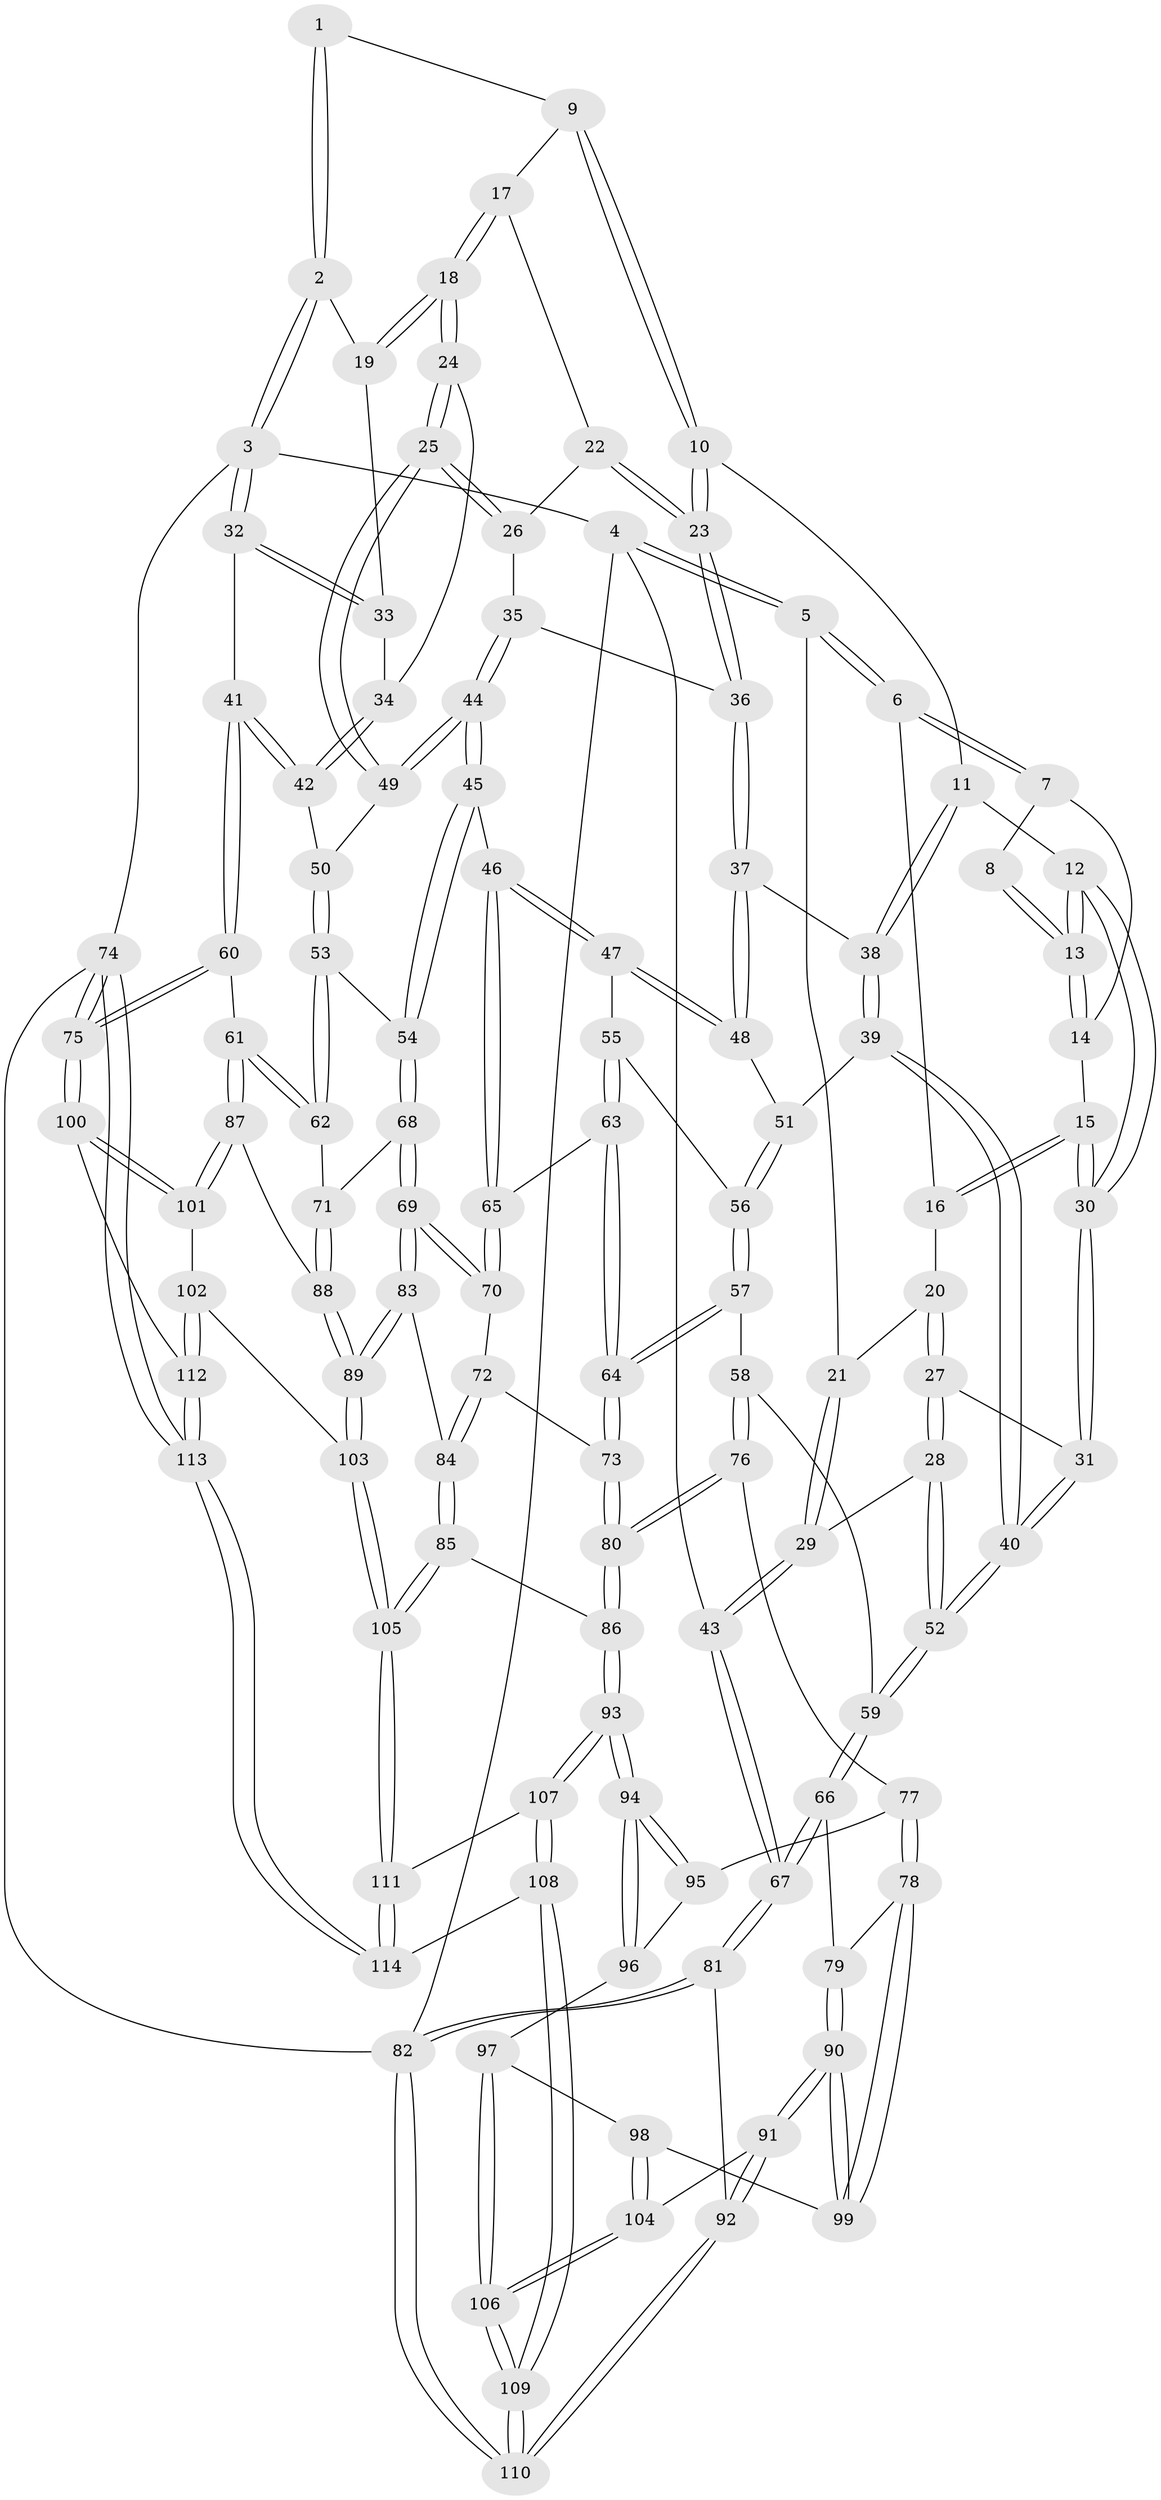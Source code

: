 // coarse degree distribution, {8: 0.03508771929824561, 4: 0.3508771929824561, 5: 0.3157894736842105, 2: 0.017543859649122806, 3: 0.12280701754385964, 6: 0.14035087719298245, 7: 0.017543859649122806}
// Generated by graph-tools (version 1.1) at 2025/21/03/04/25 18:21:38]
// undirected, 114 vertices, 282 edges
graph export_dot {
graph [start="1"]
  node [color=gray90,style=filled];
  1 [pos="+0.5457639803643947+0"];
  2 [pos="+0.9104029701645638+0"];
  3 [pos="+1+0"];
  4 [pos="+0+0"];
  5 [pos="+0+0"];
  6 [pos="+0.18766345381536123+0"];
  7 [pos="+0.19726397504731463+0"];
  8 [pos="+0.4569703872374709+0"];
  9 [pos="+0.5543408743946651+0"];
  10 [pos="+0.5253869604858596+0.07573732338693069"];
  11 [pos="+0.44338704652853544+0.11282051864972792"];
  12 [pos="+0.4078358832823089+0.10955653616585416"];
  13 [pos="+0.40748559545500157+0.10638359094867869"];
  14 [pos="+0.2534849345213372+0"];
  15 [pos="+0.290052455320967+0.1163477649993313"];
  16 [pos="+0.19831045785874613+0.08407072114961747"];
  17 [pos="+0.6822976895518468+0.07619060901061195"];
  18 [pos="+0.816879157044089+0.030304416923332963"];
  19 [pos="+0.8188405056974563+0.02520803332248737"];
  20 [pos="+0.1311660410395038+0.11218722483625794"];
  21 [pos="+0.10240652189100909+0.09544912675660773"];
  22 [pos="+0.6759929003027451+0.0825847353858762"];
  23 [pos="+0.5998553164069217+0.1406901197588379"];
  24 [pos="+0.8222109213084228+0.11139134264839705"];
  25 [pos="+0.8005720046710313+0.19073649311422605"];
  26 [pos="+0.6803607416873381+0.17731771492855192"];
  27 [pos="+0.1616417917466186+0.18945208359740684"];
  28 [pos="+0.03958966709520233+0.31953411284666083"];
  29 [pos="+0+0.3076915546736976"];
  30 [pos="+0.32712245294802295+0.16518153632688404"];
  31 [pos="+0.3127529838747197+0.21065962878405017"];
  32 [pos="+1+0.11612807715124832"];
  33 [pos="+0.9927084632997596+0.1297964198883597"];
  34 [pos="+0.9400771157729283+0.17541675132445222"];
  35 [pos="+0.6326570052630011+0.19050498172505587"];
  36 [pos="+0.6004144067365598+0.16242620616180264"];
  37 [pos="+0.5361599082487463+0.22164485697235053"];
  38 [pos="+0.5077567236820218+0.2085984790002684"];
  39 [pos="+0.3737272290754976+0.2970651934918308"];
  40 [pos="+0.3247754619834387+0.2819315482726413"];
  41 [pos="+1+0.3474912893537364"];
  42 [pos="+1+0.2980258635873265"];
  43 [pos="+0+0.3152744792286101"];
  44 [pos="+0.6817754776685673+0.3349672592309668"];
  45 [pos="+0.6691746774350165+0.3616622149401465"];
  46 [pos="+0.6473937087448463+0.367447768813592"];
  47 [pos="+0.6099505174287544+0.34862007628217223"];
  48 [pos="+0.5541185246239074+0.29607678652074176"];
  49 [pos="+0.7994530508063891+0.2162036303589334"];
  50 [pos="+0.8989135090752579+0.30316713705260423"];
  51 [pos="+0.39918669871512225+0.3130050314618871"];
  52 [pos="+0.21538674615060804+0.4264521365294284"];
  53 [pos="+0.8380479997046423+0.41750875540471766"];
  54 [pos="+0.7626409925391919+0.43538497742791954"];
  55 [pos="+0.4540098123337309+0.3917280874919083"];
  56 [pos="+0.4476245511755823+0.39010548785309584"];
  57 [pos="+0.37777654407175865+0.5325644336439178"];
  58 [pos="+0.3344010993368927+0.5369339952016465"];
  59 [pos="+0.2183858362165655+0.44246795131763406"];
  60 [pos="+1+0.5317194830767791"];
  61 [pos="+1+0.541436935434658"];
  62 [pos="+1+0.5396937237890472"];
  63 [pos="+0.5601239738627707+0.5103326350019164"];
  64 [pos="+0.4881250895267245+0.5626927496013544"];
  65 [pos="+0.5624777258632545+0.509449127767821"];
  66 [pos="+0.0729726601100473+0.62384065693332"];
  67 [pos="+0+0.6115066891772629"];
  68 [pos="+0.7660160175635075+0.621631919816173"];
  69 [pos="+0.7449490644225258+0.6318772566260553"];
  70 [pos="+0.7132964606711972+0.6270999318463736"];
  71 [pos="+0.7905187153900928+0.6268873133031018"];
  72 [pos="+0.6372910108751015+0.6627853884226095"];
  73 [pos="+0.5053072678206363+0.6611483810775138"];
  74 [pos="+1+1"];
  75 [pos="+1+0.9444980281026716"];
  76 [pos="+0.312930921141496+0.6588680547903341"];
  77 [pos="+0.24570802828866214+0.710388002788425"];
  78 [pos="+0.21156050768227572+0.7141036562095883"];
  79 [pos="+0.08756049973437945+0.6415355606863239"];
  80 [pos="+0.4679308595794558+0.7742498409091391"];
  81 [pos="+0+0.8007883897447322"];
  82 [pos="+0+1"];
  83 [pos="+0.7134701624025888+0.7736974715207182"];
  84 [pos="+0.588584370338294+0.7778917922944694"];
  85 [pos="+0.5137905087292065+0.81405711536247"];
  86 [pos="+0.47441250201235197+0.8070061590588107"];
  87 [pos="+0.8866431484149628+0.7611084623981131"];
  88 [pos="+0.8802176543853539+0.7569236385993398"];
  89 [pos="+0.735593653267538+0.8314599911806797"];
  90 [pos="+0.08165738333155986+0.828109434905444"];
  91 [pos="+0.06807845238864794+0.8565763493411591"];
  92 [pos="+0.046555887822109565+0.8687121625038424"];
  93 [pos="+0.43716260541249774+0.850431949895753"];
  94 [pos="+0.41130516096780817+0.8471982556337655"];
  95 [pos="+0.2626734563058106+0.7395010406291154"];
  96 [pos="+0.2808437271329306+0.8596969782348928"];
  97 [pos="+0.27531994960658535+0.8632124252950244"];
  98 [pos="+0.19508074237874698+0.7941934444478672"];
  99 [pos="+0.1915439637242274+0.777421198707483"];
  100 [pos="+1+0.8868618128408841"];
  101 [pos="+0.921084530613988+0.8173208254410067"];
  102 [pos="+0.7958492956649593+0.9089562381656101"];
  103 [pos="+0.7362455109630835+0.8639780575598744"];
  104 [pos="+0.17381212057574727+0.8875442040869095"];
  105 [pos="+0.6365614629706211+0.916954316289814"];
  106 [pos="+0.21989984198476845+0.934399161553231"];
  107 [pos="+0.43214206613924017+0.8962829166951425"];
  108 [pos="+0.27514110697451427+1"];
  109 [pos="+0.24435613754575952+1"];
  110 [pos="+0.1487542712856149+1"];
  111 [pos="+0.6189714128329632+1"];
  112 [pos="+0.8183040314646938+0.9767662120911459"];
  113 [pos="+0.7801512404340392+1"];
  114 [pos="+0.6487148789148489+1"];
  1 -- 2;
  1 -- 2;
  1 -- 9;
  2 -- 3;
  2 -- 3;
  2 -- 19;
  3 -- 4;
  3 -- 32;
  3 -- 32;
  3 -- 74;
  4 -- 5;
  4 -- 5;
  4 -- 43;
  4 -- 82;
  5 -- 6;
  5 -- 6;
  5 -- 21;
  6 -- 7;
  6 -- 7;
  6 -- 16;
  7 -- 8;
  7 -- 14;
  8 -- 13;
  8 -- 13;
  9 -- 10;
  9 -- 10;
  9 -- 17;
  10 -- 11;
  10 -- 23;
  10 -- 23;
  11 -- 12;
  11 -- 38;
  11 -- 38;
  12 -- 13;
  12 -- 13;
  12 -- 30;
  12 -- 30;
  13 -- 14;
  13 -- 14;
  14 -- 15;
  15 -- 16;
  15 -- 16;
  15 -- 30;
  15 -- 30;
  16 -- 20;
  17 -- 18;
  17 -- 18;
  17 -- 22;
  18 -- 19;
  18 -- 19;
  18 -- 24;
  18 -- 24;
  19 -- 33;
  20 -- 21;
  20 -- 27;
  20 -- 27;
  21 -- 29;
  21 -- 29;
  22 -- 23;
  22 -- 23;
  22 -- 26;
  23 -- 36;
  23 -- 36;
  24 -- 25;
  24 -- 25;
  24 -- 34;
  25 -- 26;
  25 -- 26;
  25 -- 49;
  25 -- 49;
  26 -- 35;
  27 -- 28;
  27 -- 28;
  27 -- 31;
  28 -- 29;
  28 -- 52;
  28 -- 52;
  29 -- 43;
  29 -- 43;
  30 -- 31;
  30 -- 31;
  31 -- 40;
  31 -- 40;
  32 -- 33;
  32 -- 33;
  32 -- 41;
  33 -- 34;
  34 -- 42;
  34 -- 42;
  35 -- 36;
  35 -- 44;
  35 -- 44;
  36 -- 37;
  36 -- 37;
  37 -- 38;
  37 -- 48;
  37 -- 48;
  38 -- 39;
  38 -- 39;
  39 -- 40;
  39 -- 40;
  39 -- 51;
  40 -- 52;
  40 -- 52;
  41 -- 42;
  41 -- 42;
  41 -- 60;
  41 -- 60;
  42 -- 50;
  43 -- 67;
  43 -- 67;
  44 -- 45;
  44 -- 45;
  44 -- 49;
  44 -- 49;
  45 -- 46;
  45 -- 54;
  45 -- 54;
  46 -- 47;
  46 -- 47;
  46 -- 65;
  46 -- 65;
  47 -- 48;
  47 -- 48;
  47 -- 55;
  48 -- 51;
  49 -- 50;
  50 -- 53;
  50 -- 53;
  51 -- 56;
  51 -- 56;
  52 -- 59;
  52 -- 59;
  53 -- 54;
  53 -- 62;
  53 -- 62;
  54 -- 68;
  54 -- 68;
  55 -- 56;
  55 -- 63;
  55 -- 63;
  56 -- 57;
  56 -- 57;
  57 -- 58;
  57 -- 64;
  57 -- 64;
  58 -- 59;
  58 -- 76;
  58 -- 76;
  59 -- 66;
  59 -- 66;
  60 -- 61;
  60 -- 75;
  60 -- 75;
  61 -- 62;
  61 -- 62;
  61 -- 87;
  61 -- 87;
  62 -- 71;
  63 -- 64;
  63 -- 64;
  63 -- 65;
  64 -- 73;
  64 -- 73;
  65 -- 70;
  65 -- 70;
  66 -- 67;
  66 -- 67;
  66 -- 79;
  67 -- 81;
  67 -- 81;
  68 -- 69;
  68 -- 69;
  68 -- 71;
  69 -- 70;
  69 -- 70;
  69 -- 83;
  69 -- 83;
  70 -- 72;
  71 -- 88;
  71 -- 88;
  72 -- 73;
  72 -- 84;
  72 -- 84;
  73 -- 80;
  73 -- 80;
  74 -- 75;
  74 -- 75;
  74 -- 113;
  74 -- 113;
  74 -- 82;
  75 -- 100;
  75 -- 100;
  76 -- 77;
  76 -- 80;
  76 -- 80;
  77 -- 78;
  77 -- 78;
  77 -- 95;
  78 -- 79;
  78 -- 99;
  78 -- 99;
  79 -- 90;
  79 -- 90;
  80 -- 86;
  80 -- 86;
  81 -- 82;
  81 -- 82;
  81 -- 92;
  82 -- 110;
  82 -- 110;
  83 -- 84;
  83 -- 89;
  83 -- 89;
  84 -- 85;
  84 -- 85;
  85 -- 86;
  85 -- 105;
  85 -- 105;
  86 -- 93;
  86 -- 93;
  87 -- 88;
  87 -- 101;
  87 -- 101;
  88 -- 89;
  88 -- 89;
  89 -- 103;
  89 -- 103;
  90 -- 91;
  90 -- 91;
  90 -- 99;
  90 -- 99;
  91 -- 92;
  91 -- 92;
  91 -- 104;
  92 -- 110;
  92 -- 110;
  93 -- 94;
  93 -- 94;
  93 -- 107;
  93 -- 107;
  94 -- 95;
  94 -- 95;
  94 -- 96;
  94 -- 96;
  95 -- 96;
  96 -- 97;
  97 -- 98;
  97 -- 106;
  97 -- 106;
  98 -- 99;
  98 -- 104;
  98 -- 104;
  100 -- 101;
  100 -- 101;
  100 -- 112;
  101 -- 102;
  102 -- 103;
  102 -- 112;
  102 -- 112;
  103 -- 105;
  103 -- 105;
  104 -- 106;
  104 -- 106;
  105 -- 111;
  105 -- 111;
  106 -- 109;
  106 -- 109;
  107 -- 108;
  107 -- 108;
  107 -- 111;
  108 -- 109;
  108 -- 109;
  108 -- 114;
  109 -- 110;
  109 -- 110;
  111 -- 114;
  111 -- 114;
  112 -- 113;
  112 -- 113;
  113 -- 114;
  113 -- 114;
}
